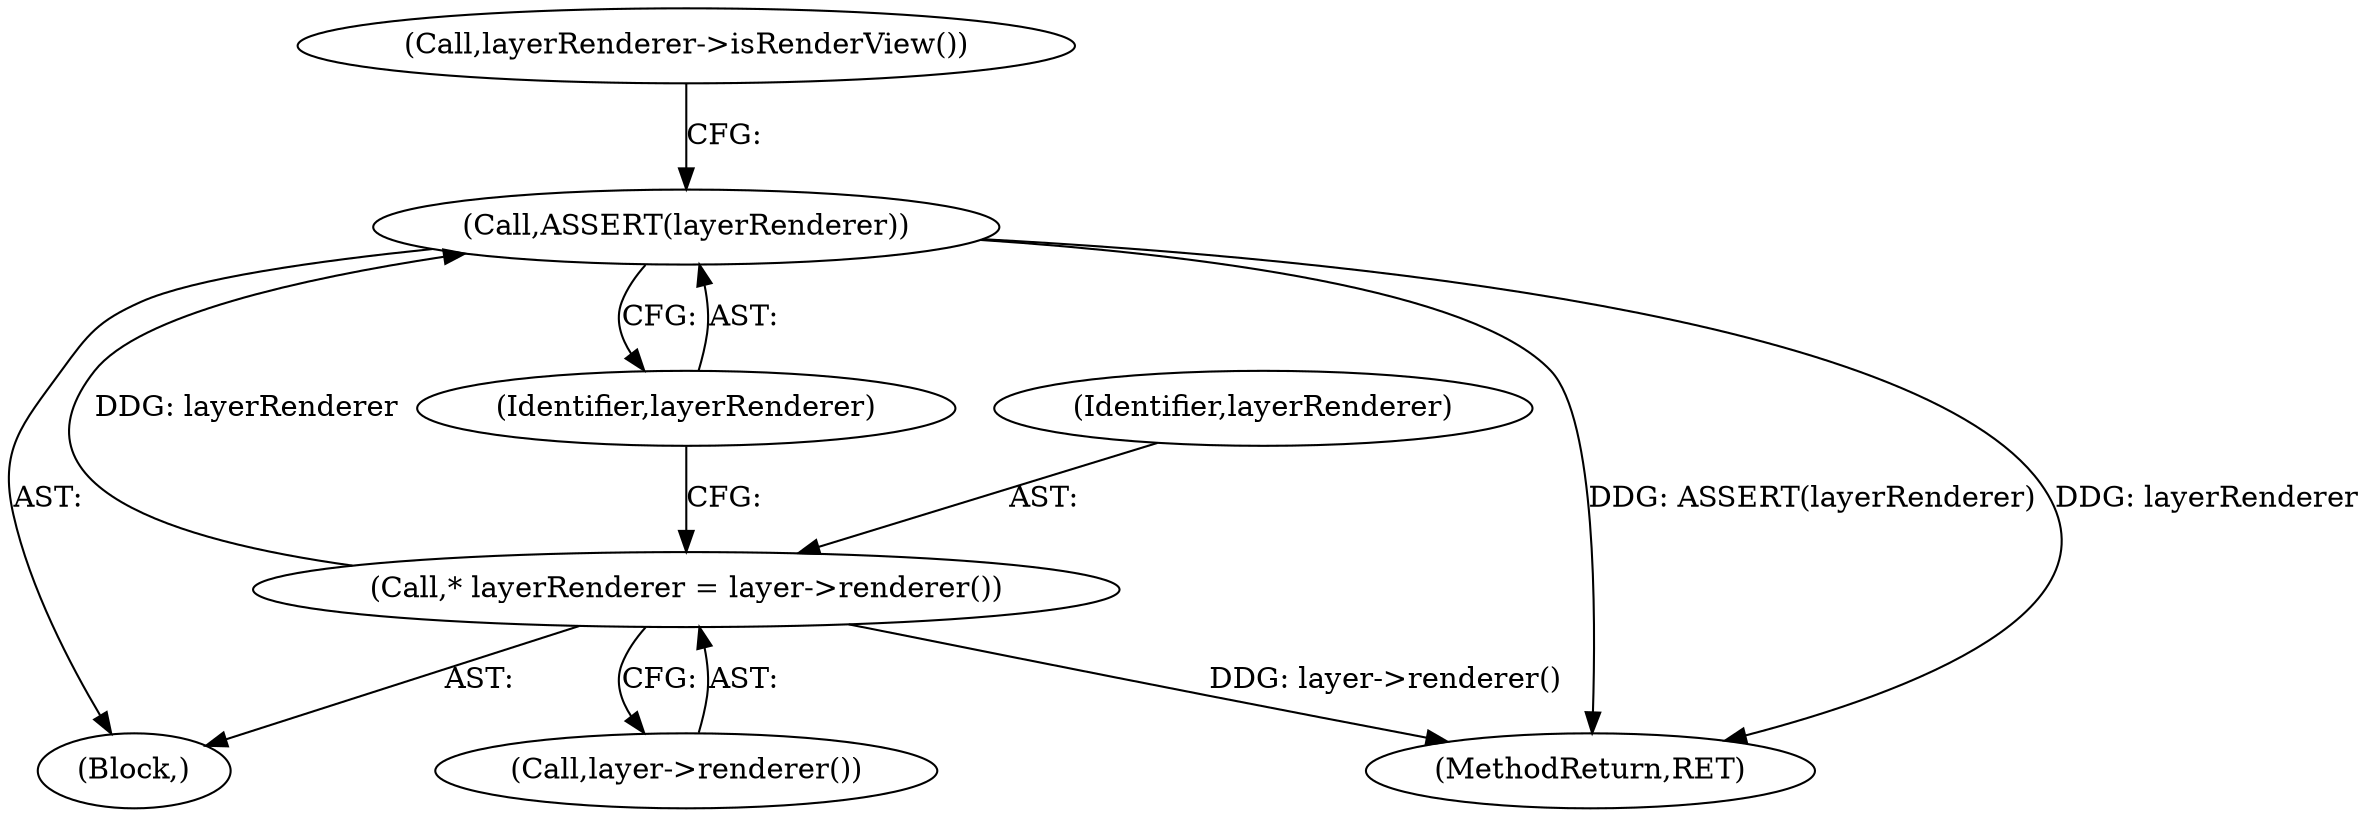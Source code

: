 digraph "0_Chrome_3057be01bcbbd1d0938afb489e18f2ca6d9b8229@pointer" {
"1000121" [label="(Call,ASSERT(layerRenderer))"];
"1000118" [label="(Call,* layerRenderer = layer->renderer())"];
"1000122" [label="(Identifier,layerRenderer)"];
"1000119" [label="(Identifier,layerRenderer)"];
"1000109" [label="(Block,)"];
"1000121" [label="(Call,ASSERT(layerRenderer))"];
"1000118" [label="(Call,* layerRenderer = layer->renderer())"];
"1000246" [label="(MethodReturn,RET)"];
"1000124" [label="(Call,layerRenderer->isRenderView())"];
"1000120" [label="(Call,layer->renderer())"];
"1000121" -> "1000109"  [label="AST: "];
"1000121" -> "1000122"  [label="CFG: "];
"1000122" -> "1000121"  [label="AST: "];
"1000124" -> "1000121"  [label="CFG: "];
"1000121" -> "1000246"  [label="DDG: ASSERT(layerRenderer)"];
"1000121" -> "1000246"  [label="DDG: layerRenderer"];
"1000118" -> "1000121"  [label="DDG: layerRenderer"];
"1000118" -> "1000109"  [label="AST: "];
"1000118" -> "1000120"  [label="CFG: "];
"1000119" -> "1000118"  [label="AST: "];
"1000120" -> "1000118"  [label="AST: "];
"1000122" -> "1000118"  [label="CFG: "];
"1000118" -> "1000246"  [label="DDG: layer->renderer()"];
}
